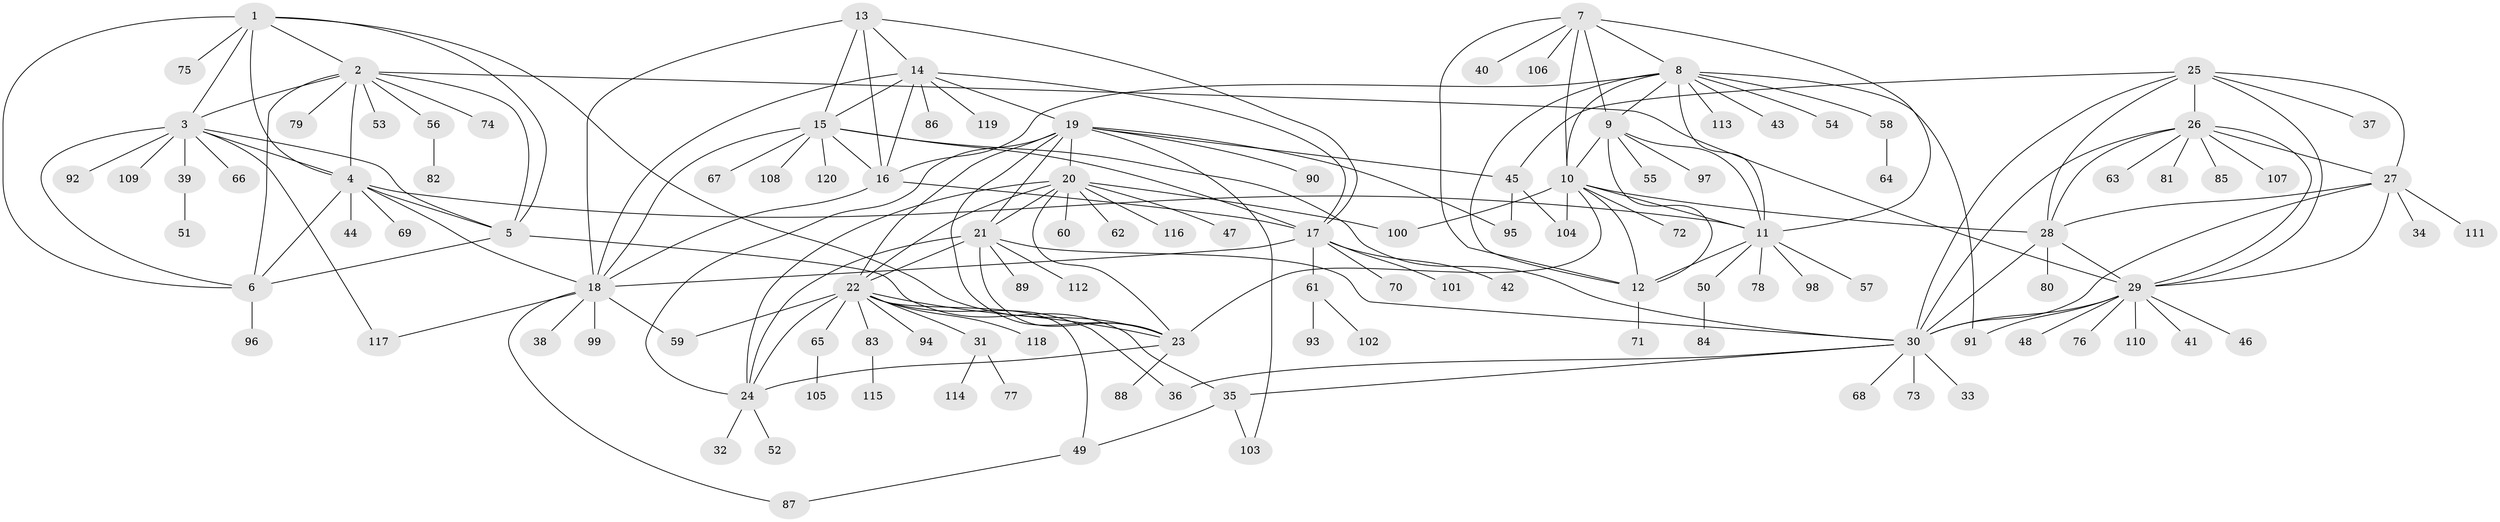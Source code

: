 // coarse degree distribution, {5: 0.031578947368421054, 8: 0.010526315789473684, 10: 0.05263157894736842, 7: 0.031578947368421054, 4: 0.031578947368421054, 9: 0.031578947368421054, 3: 0.021052631578947368, 6: 0.010526315789473684, 13: 0.010526315789473684, 14: 0.010526315789473684, 1: 0.631578947368421, 2: 0.12631578947368421}
// Generated by graph-tools (version 1.1) at 2025/42/03/06/25 10:42:11]
// undirected, 120 vertices, 187 edges
graph export_dot {
graph [start="1"]
  node [color=gray90,style=filled];
  1;
  2;
  3;
  4;
  5;
  6;
  7;
  8;
  9;
  10;
  11;
  12;
  13;
  14;
  15;
  16;
  17;
  18;
  19;
  20;
  21;
  22;
  23;
  24;
  25;
  26;
  27;
  28;
  29;
  30;
  31;
  32;
  33;
  34;
  35;
  36;
  37;
  38;
  39;
  40;
  41;
  42;
  43;
  44;
  45;
  46;
  47;
  48;
  49;
  50;
  51;
  52;
  53;
  54;
  55;
  56;
  57;
  58;
  59;
  60;
  61;
  62;
  63;
  64;
  65;
  66;
  67;
  68;
  69;
  70;
  71;
  72;
  73;
  74;
  75;
  76;
  77;
  78;
  79;
  80;
  81;
  82;
  83;
  84;
  85;
  86;
  87;
  88;
  89;
  90;
  91;
  92;
  93;
  94;
  95;
  96;
  97;
  98;
  99;
  100;
  101;
  102;
  103;
  104;
  105;
  106;
  107;
  108;
  109;
  110;
  111;
  112;
  113;
  114;
  115;
  116;
  117;
  118;
  119;
  120;
  1 -- 2;
  1 -- 3;
  1 -- 4;
  1 -- 5;
  1 -- 6;
  1 -- 23;
  1 -- 75;
  2 -- 3;
  2 -- 4;
  2 -- 5;
  2 -- 6;
  2 -- 29;
  2 -- 53;
  2 -- 56;
  2 -- 74;
  2 -- 79;
  3 -- 4;
  3 -- 5;
  3 -- 6;
  3 -- 39;
  3 -- 66;
  3 -- 92;
  3 -- 109;
  3 -- 117;
  4 -- 5;
  4 -- 6;
  4 -- 11;
  4 -- 18;
  4 -- 44;
  4 -- 69;
  5 -- 6;
  5 -- 35;
  6 -- 96;
  7 -- 8;
  7 -- 9;
  7 -- 10;
  7 -- 11;
  7 -- 12;
  7 -- 40;
  7 -- 106;
  8 -- 9;
  8 -- 10;
  8 -- 11;
  8 -- 12;
  8 -- 16;
  8 -- 43;
  8 -- 54;
  8 -- 58;
  8 -- 91;
  8 -- 113;
  9 -- 10;
  9 -- 11;
  9 -- 12;
  9 -- 55;
  9 -- 97;
  10 -- 11;
  10 -- 12;
  10 -- 23;
  10 -- 28;
  10 -- 72;
  10 -- 100;
  10 -- 104;
  11 -- 12;
  11 -- 50;
  11 -- 57;
  11 -- 78;
  11 -- 98;
  12 -- 71;
  13 -- 14;
  13 -- 15;
  13 -- 16;
  13 -- 17;
  13 -- 18;
  14 -- 15;
  14 -- 16;
  14 -- 17;
  14 -- 18;
  14 -- 19;
  14 -- 86;
  14 -- 119;
  15 -- 16;
  15 -- 17;
  15 -- 18;
  15 -- 30;
  15 -- 67;
  15 -- 108;
  15 -- 120;
  16 -- 17;
  16 -- 18;
  17 -- 18;
  17 -- 42;
  17 -- 61;
  17 -- 70;
  17 -- 101;
  18 -- 38;
  18 -- 59;
  18 -- 87;
  18 -- 99;
  18 -- 117;
  19 -- 20;
  19 -- 21;
  19 -- 22;
  19 -- 23;
  19 -- 24;
  19 -- 45;
  19 -- 90;
  19 -- 95;
  19 -- 103;
  20 -- 21;
  20 -- 22;
  20 -- 23;
  20 -- 24;
  20 -- 47;
  20 -- 60;
  20 -- 62;
  20 -- 100;
  20 -- 116;
  21 -- 22;
  21 -- 23;
  21 -- 24;
  21 -- 30;
  21 -- 89;
  21 -- 112;
  22 -- 23;
  22 -- 24;
  22 -- 31;
  22 -- 36;
  22 -- 49;
  22 -- 59;
  22 -- 65;
  22 -- 83;
  22 -- 94;
  22 -- 118;
  23 -- 24;
  23 -- 88;
  24 -- 32;
  24 -- 52;
  25 -- 26;
  25 -- 27;
  25 -- 28;
  25 -- 29;
  25 -- 30;
  25 -- 37;
  25 -- 45;
  26 -- 27;
  26 -- 28;
  26 -- 29;
  26 -- 30;
  26 -- 63;
  26 -- 81;
  26 -- 85;
  26 -- 107;
  27 -- 28;
  27 -- 29;
  27 -- 30;
  27 -- 34;
  27 -- 111;
  28 -- 29;
  28 -- 30;
  28 -- 80;
  29 -- 30;
  29 -- 41;
  29 -- 46;
  29 -- 48;
  29 -- 76;
  29 -- 91;
  29 -- 110;
  30 -- 33;
  30 -- 35;
  30 -- 36;
  30 -- 68;
  30 -- 73;
  31 -- 77;
  31 -- 114;
  35 -- 49;
  35 -- 103;
  39 -- 51;
  45 -- 95;
  45 -- 104;
  49 -- 87;
  50 -- 84;
  56 -- 82;
  58 -- 64;
  61 -- 93;
  61 -- 102;
  65 -- 105;
  83 -- 115;
}
